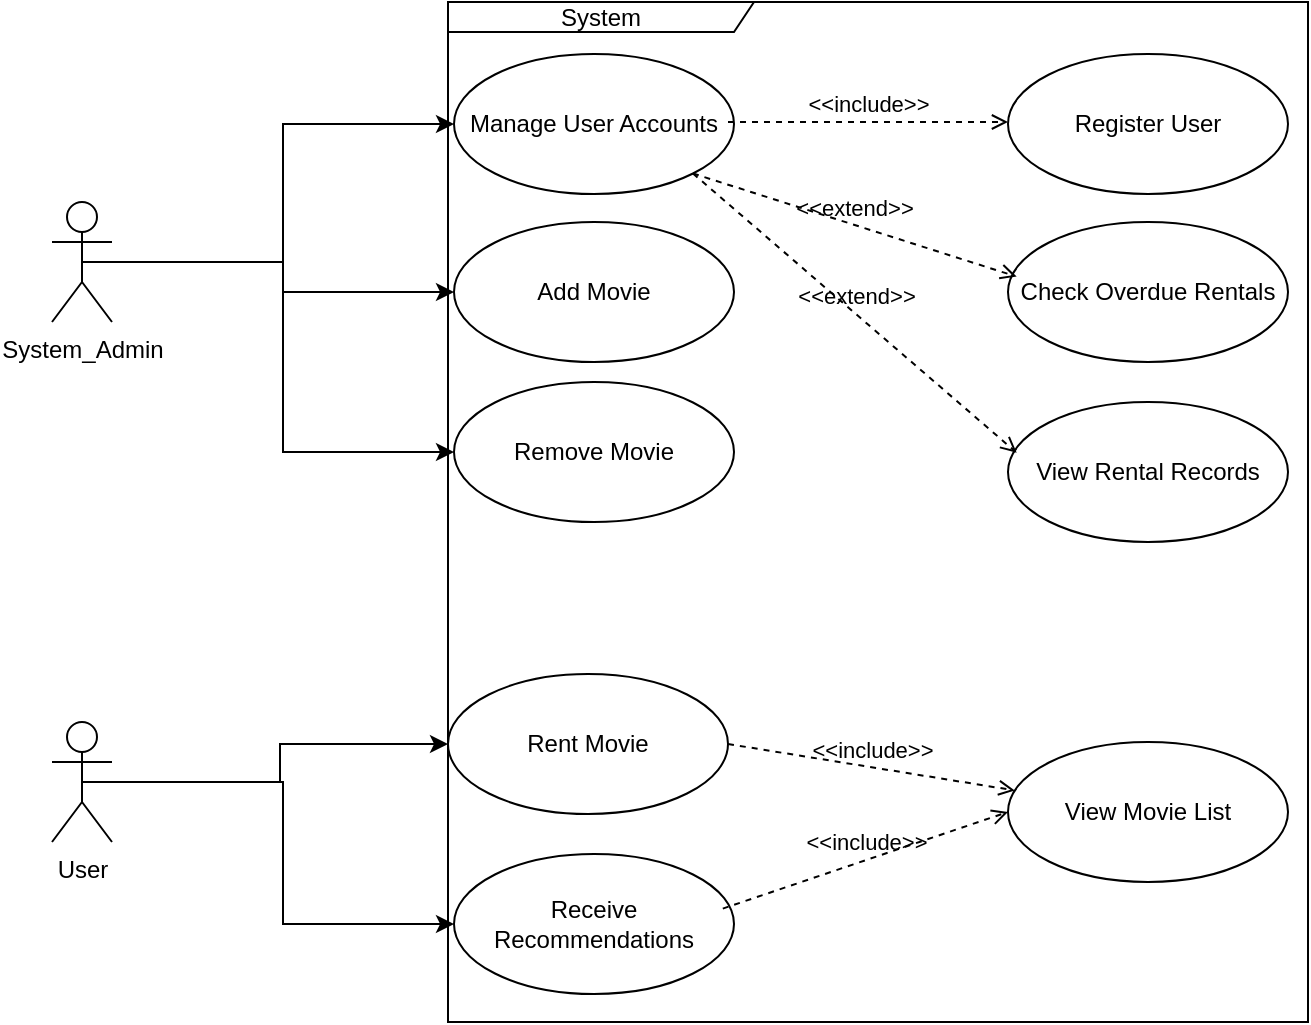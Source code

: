 <mxfile version="22.1.18" type="github">
  <diagram name="Page-1" id="W243Iov71HH3a1qChtqE">
    <mxGraphModel dx="1493" dy="624" grid="1" gridSize="10" guides="1" tooltips="1" connect="1" arrows="1" fold="1" page="1" pageScale="1" pageWidth="850" pageHeight="1100" math="0" shadow="0">
      <root>
        <mxCell id="0" />
        <mxCell id="1" parent="0" />
        <mxCell id="Z2S3Z33hIM3HebjKxf5D-37" style="edgeStyle=orthogonalEdgeStyle;rounded=0;orthogonalLoop=1;jettySize=auto;html=1;exitX=0.5;exitY=0.5;exitDx=0;exitDy=0;exitPerimeter=0;entryX=0;entryY=0.5;entryDx=0;entryDy=0;" edge="1" parent="1" source="Z2S3Z33hIM3HebjKxf5D-5" target="Z2S3Z33hIM3HebjKxf5D-16">
          <mxGeometry relative="1" as="geometry" />
        </mxCell>
        <mxCell id="Z2S3Z33hIM3HebjKxf5D-46" style="edgeStyle=orthogonalEdgeStyle;rounded=0;orthogonalLoop=1;jettySize=auto;html=1;exitX=0.5;exitY=0.5;exitDx=0;exitDy=0;exitPerimeter=0;" edge="1" parent="1" source="Z2S3Z33hIM3HebjKxf5D-5" target="Z2S3Z33hIM3HebjKxf5D-25">
          <mxGeometry relative="1" as="geometry" />
        </mxCell>
        <mxCell id="Z2S3Z33hIM3HebjKxf5D-47" style="edgeStyle=orthogonalEdgeStyle;rounded=0;orthogonalLoop=1;jettySize=auto;html=1;exitX=0.5;exitY=0.5;exitDx=0;exitDy=0;exitPerimeter=0;entryX=0;entryY=0.5;entryDx=0;entryDy=0;" edge="1" parent="1" source="Z2S3Z33hIM3HebjKxf5D-5" target="Z2S3Z33hIM3HebjKxf5D-26">
          <mxGeometry relative="1" as="geometry" />
        </mxCell>
        <mxCell id="Z2S3Z33hIM3HebjKxf5D-5" value="System_Admin" style="shape=umlActor;verticalLabelPosition=bottom;verticalAlign=top;html=1;outlineConnect=0;" vertex="1" parent="1">
          <mxGeometry x="42" y="160" width="30" height="60" as="geometry" />
        </mxCell>
        <mxCell id="Z2S3Z33hIM3HebjKxf5D-39" style="edgeStyle=orthogonalEdgeStyle;rounded=0;orthogonalLoop=1;jettySize=auto;html=1;exitX=0.5;exitY=0.5;exitDx=0;exitDy=0;exitPerimeter=0;entryX=0;entryY=0.5;entryDx=0;entryDy=0;" edge="1" parent="1" source="Z2S3Z33hIM3HebjKxf5D-6" target="Z2S3Z33hIM3HebjKxf5D-11">
          <mxGeometry relative="1" as="geometry" />
        </mxCell>
        <mxCell id="Z2S3Z33hIM3HebjKxf5D-41" style="edgeStyle=orthogonalEdgeStyle;rounded=0;orthogonalLoop=1;jettySize=auto;html=1;exitX=0.5;exitY=0.5;exitDx=0;exitDy=0;exitPerimeter=0;entryX=0;entryY=0.5;entryDx=0;entryDy=0;" edge="1" parent="1" source="Z2S3Z33hIM3HebjKxf5D-6" target="Z2S3Z33hIM3HebjKxf5D-15">
          <mxGeometry relative="1" as="geometry" />
        </mxCell>
        <mxCell id="Z2S3Z33hIM3HebjKxf5D-6" value="User" style="shape=umlActor;verticalLabelPosition=bottom;verticalAlign=top;html=1;outlineConnect=0;" vertex="1" parent="1">
          <mxGeometry x="42" y="420" width="30" height="60" as="geometry" />
        </mxCell>
        <mxCell id="Z2S3Z33hIM3HebjKxf5D-10" value="Register User" style="ellipse;whiteSpace=wrap;html=1;" vertex="1" parent="1">
          <mxGeometry x="520" y="86" width="140" height="70" as="geometry" />
        </mxCell>
        <mxCell id="Z2S3Z33hIM3HebjKxf5D-11" value="Rent Movie" style="ellipse;whiteSpace=wrap;html=1;" vertex="1" parent="1">
          <mxGeometry x="240" y="396" width="140" height="70" as="geometry" />
        </mxCell>
        <mxCell id="Z2S3Z33hIM3HebjKxf5D-13" value="View Movie List" style="ellipse;whiteSpace=wrap;html=1;" vertex="1" parent="1">
          <mxGeometry x="520" y="430" width="140" height="70" as="geometry" />
        </mxCell>
        <mxCell id="Z2S3Z33hIM3HebjKxf5D-14" value="Check Overdue Rentals" style="ellipse;whiteSpace=wrap;html=1;" vertex="1" parent="1">
          <mxGeometry x="520" y="170" width="140" height="70" as="geometry" />
        </mxCell>
        <mxCell id="Z2S3Z33hIM3HebjKxf5D-15" value="Receive Recommendations" style="ellipse;whiteSpace=wrap;html=1;" vertex="1" parent="1">
          <mxGeometry x="243" y="486" width="140" height="70" as="geometry" />
        </mxCell>
        <mxCell id="Z2S3Z33hIM3HebjKxf5D-16" value="Manage User Accounts" style="ellipse;whiteSpace=wrap;html=1;" vertex="1" parent="1">
          <mxGeometry x="243" y="86" width="140" height="70" as="geometry" />
        </mxCell>
        <mxCell id="Z2S3Z33hIM3HebjKxf5D-24" value="System" style="shape=umlFrame;whiteSpace=wrap;html=1;pointerEvents=0;width=153;height=15;" vertex="1" parent="1">
          <mxGeometry x="240" y="60" width="430" height="510" as="geometry" />
        </mxCell>
        <mxCell id="Z2S3Z33hIM3HebjKxf5D-25" value="Add Movie" style="ellipse;whiteSpace=wrap;html=1;" vertex="1" parent="1">
          <mxGeometry x="243" y="170" width="140" height="70" as="geometry" />
        </mxCell>
        <mxCell id="Z2S3Z33hIM3HebjKxf5D-26" value="Remove Movie" style="ellipse;whiteSpace=wrap;html=1;" vertex="1" parent="1">
          <mxGeometry x="243" y="250" width="140" height="70" as="geometry" />
        </mxCell>
        <mxCell id="Z2S3Z33hIM3HebjKxf5D-27" value="View Rental Records" style="ellipse;whiteSpace=wrap;html=1;" vertex="1" parent="1">
          <mxGeometry x="520" y="260" width="140" height="70" as="geometry" />
        </mxCell>
        <mxCell id="Z2S3Z33hIM3HebjKxf5D-34" value="&amp;lt;&amp;lt;include&amp;gt;&amp;gt;" style="html=1;verticalAlign=bottom;labelBackgroundColor=none;endArrow=open;endFill=0;dashed=1;rounded=0;exitX=1;exitY=0.5;exitDx=0;exitDy=0;" edge="1" parent="1" source="Z2S3Z33hIM3HebjKxf5D-11" target="Z2S3Z33hIM3HebjKxf5D-13">
          <mxGeometry width="160" relative="1" as="geometry">
            <mxPoint x="388" y="376" as="sourcePoint" />
            <mxPoint x="548" y="376" as="targetPoint" />
          </mxGeometry>
        </mxCell>
        <mxCell id="Z2S3Z33hIM3HebjKxf5D-35" value="&amp;lt;&amp;lt;include&amp;gt;&amp;gt;" style="html=1;verticalAlign=bottom;labelBackgroundColor=none;endArrow=open;endFill=0;dashed=1;rounded=0;entryX=0;entryY=0.5;entryDx=0;entryDy=0;exitX=0.96;exitY=0.39;exitDx=0;exitDy=0;exitPerimeter=0;" edge="1" parent="1" source="Z2S3Z33hIM3HebjKxf5D-15" target="Z2S3Z33hIM3HebjKxf5D-13">
          <mxGeometry width="160" relative="1" as="geometry">
            <mxPoint x="373" y="516" as="sourcePoint" />
            <mxPoint x="453" y="520.33" as="targetPoint" />
          </mxGeometry>
        </mxCell>
        <mxCell id="Z2S3Z33hIM3HebjKxf5D-43" value="&amp;lt;&amp;lt;include&amp;gt;&amp;gt;" style="html=1;verticalAlign=bottom;labelBackgroundColor=none;endArrow=open;endFill=0;dashed=1;rounded=0;" edge="1" parent="1">
          <mxGeometry width="160" relative="1" as="geometry">
            <mxPoint x="380" y="120" as="sourcePoint" />
            <mxPoint x="520" y="120" as="targetPoint" />
          </mxGeometry>
        </mxCell>
        <mxCell id="Z2S3Z33hIM3HebjKxf5D-44" value="&amp;lt;&amp;lt;extend&amp;gt;&amp;gt;" style="html=1;verticalAlign=bottom;labelBackgroundColor=none;endArrow=open;endFill=0;dashed=1;rounded=0;exitX=1;exitY=1;exitDx=0;exitDy=0;entryX=0.031;entryY=0.39;entryDx=0;entryDy=0;entryPerimeter=0;" edge="1" parent="1" source="Z2S3Z33hIM3HebjKxf5D-16" target="Z2S3Z33hIM3HebjKxf5D-14">
          <mxGeometry width="160" relative="1" as="geometry">
            <mxPoint x="340" y="320" as="sourcePoint" />
            <mxPoint x="500" y="320" as="targetPoint" />
          </mxGeometry>
        </mxCell>
        <mxCell id="Z2S3Z33hIM3HebjKxf5D-45" value="&amp;lt;&amp;lt;extend&amp;gt;&amp;gt;" style="html=1;verticalAlign=bottom;labelBackgroundColor=none;endArrow=open;endFill=0;dashed=1;rounded=0;exitX=1;exitY=1;exitDx=0;exitDy=0;entryX=0.031;entryY=0.362;entryDx=0;entryDy=0;entryPerimeter=0;" edge="1" parent="1" source="Z2S3Z33hIM3HebjKxf5D-16" target="Z2S3Z33hIM3HebjKxf5D-27">
          <mxGeometry width="160" relative="1" as="geometry">
            <mxPoint x="340" y="320" as="sourcePoint" />
            <mxPoint x="500" y="320" as="targetPoint" />
          </mxGeometry>
        </mxCell>
      </root>
    </mxGraphModel>
  </diagram>
</mxfile>
